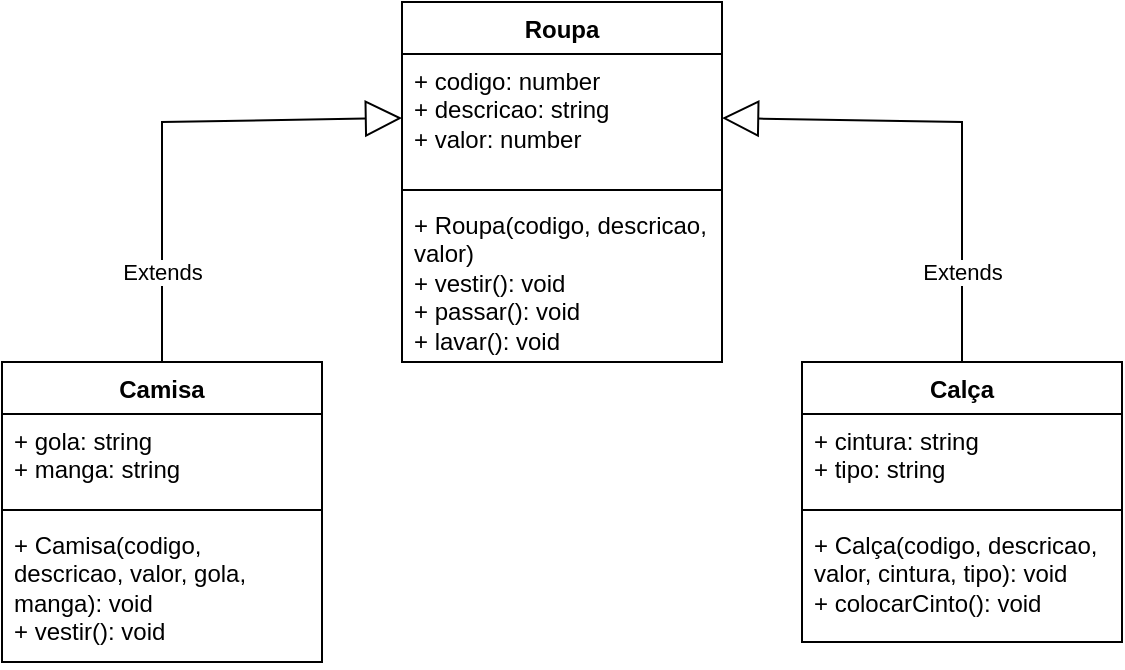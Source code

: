 <mxfile version="21.7.4" type="device">
  <diagram name="Página-1" id="RzRDHgn0XcCcVATZut-y">
    <mxGraphModel dx="766" dy="422" grid="1" gridSize="10" guides="1" tooltips="1" connect="1" arrows="1" fold="1" page="1" pageScale="1" pageWidth="827" pageHeight="1169" math="0" shadow="0">
      <root>
        <mxCell id="0" />
        <mxCell id="1" parent="0" />
        <mxCell id="IRUXyc8urlOtH_8Ua0tQ-1" value="Roupa" style="swimlane;fontStyle=1;align=center;verticalAlign=top;childLayout=stackLayout;horizontal=1;startSize=26;horizontalStack=0;resizeParent=1;resizeParentMax=0;resizeLast=0;collapsible=1;marginBottom=0;whiteSpace=wrap;html=1;" vertex="1" parent="1">
          <mxGeometry x="320" y="20" width="160" height="180" as="geometry" />
        </mxCell>
        <mxCell id="IRUXyc8urlOtH_8Ua0tQ-2" value="+ codigo: number&lt;br&gt;+ descricao: string&lt;br&gt;+ valor: number" style="text;strokeColor=none;fillColor=none;align=left;verticalAlign=top;spacingLeft=4;spacingRight=4;overflow=hidden;rotatable=0;points=[[0,0.5],[1,0.5]];portConstraint=eastwest;whiteSpace=wrap;html=1;" vertex="1" parent="IRUXyc8urlOtH_8Ua0tQ-1">
          <mxGeometry y="26" width="160" height="64" as="geometry" />
        </mxCell>
        <mxCell id="IRUXyc8urlOtH_8Ua0tQ-3" value="" style="line;strokeWidth=1;fillColor=none;align=left;verticalAlign=middle;spacingTop=-1;spacingLeft=3;spacingRight=3;rotatable=0;labelPosition=right;points=[];portConstraint=eastwest;strokeColor=inherit;" vertex="1" parent="IRUXyc8urlOtH_8Ua0tQ-1">
          <mxGeometry y="90" width="160" height="8" as="geometry" />
        </mxCell>
        <mxCell id="IRUXyc8urlOtH_8Ua0tQ-4" value="+ Roupa(codigo, descricao, valor)&lt;br&gt;+ vestir(): void&lt;br&gt;+ passar(): void&lt;br&gt;+ lavar(): void" style="text;strokeColor=none;fillColor=none;align=left;verticalAlign=top;spacingLeft=4;spacingRight=4;overflow=hidden;rotatable=0;points=[[0,0.5],[1,0.5]];portConstraint=eastwest;whiteSpace=wrap;html=1;" vertex="1" parent="IRUXyc8urlOtH_8Ua0tQ-1">
          <mxGeometry y="98" width="160" height="82" as="geometry" />
        </mxCell>
        <mxCell id="IRUXyc8urlOtH_8Ua0tQ-5" value="Camisa" style="swimlane;fontStyle=1;align=center;verticalAlign=top;childLayout=stackLayout;horizontal=1;startSize=26;horizontalStack=0;resizeParent=1;resizeParentMax=0;resizeLast=0;collapsible=1;marginBottom=0;whiteSpace=wrap;html=1;" vertex="1" parent="1">
          <mxGeometry x="120" y="200" width="160" height="150" as="geometry" />
        </mxCell>
        <mxCell id="IRUXyc8urlOtH_8Ua0tQ-6" value="+ gola: string&lt;br&gt;+ manga: string" style="text;strokeColor=none;fillColor=none;align=left;verticalAlign=top;spacingLeft=4;spacingRight=4;overflow=hidden;rotatable=0;points=[[0,0.5],[1,0.5]];portConstraint=eastwest;whiteSpace=wrap;html=1;" vertex="1" parent="IRUXyc8urlOtH_8Ua0tQ-5">
          <mxGeometry y="26" width="160" height="44" as="geometry" />
        </mxCell>
        <mxCell id="IRUXyc8urlOtH_8Ua0tQ-7" value="" style="line;strokeWidth=1;fillColor=none;align=left;verticalAlign=middle;spacingTop=-1;spacingLeft=3;spacingRight=3;rotatable=0;labelPosition=right;points=[];portConstraint=eastwest;strokeColor=inherit;" vertex="1" parent="IRUXyc8urlOtH_8Ua0tQ-5">
          <mxGeometry y="70" width="160" height="8" as="geometry" />
        </mxCell>
        <mxCell id="IRUXyc8urlOtH_8Ua0tQ-8" value="+ Camisa(codigo, descricao, valor, gola, manga): void&lt;br&gt;+ vestir(): void" style="text;strokeColor=none;fillColor=none;align=left;verticalAlign=top;spacingLeft=4;spacingRight=4;overflow=hidden;rotatable=0;points=[[0,0.5],[1,0.5]];portConstraint=eastwest;whiteSpace=wrap;html=1;" vertex="1" parent="IRUXyc8urlOtH_8Ua0tQ-5">
          <mxGeometry y="78" width="160" height="72" as="geometry" />
        </mxCell>
        <mxCell id="IRUXyc8urlOtH_8Ua0tQ-9" value="Calça" style="swimlane;fontStyle=1;align=center;verticalAlign=top;childLayout=stackLayout;horizontal=1;startSize=26;horizontalStack=0;resizeParent=1;resizeParentMax=0;resizeLast=0;collapsible=1;marginBottom=0;whiteSpace=wrap;html=1;" vertex="1" parent="1">
          <mxGeometry x="520" y="200" width="160" height="140" as="geometry" />
        </mxCell>
        <mxCell id="IRUXyc8urlOtH_8Ua0tQ-10" value="+ cintura: string&lt;br&gt;+ tipo: string" style="text;strokeColor=none;fillColor=none;align=left;verticalAlign=top;spacingLeft=4;spacingRight=4;overflow=hidden;rotatable=0;points=[[0,0.5],[1,0.5]];portConstraint=eastwest;whiteSpace=wrap;html=1;" vertex="1" parent="IRUXyc8urlOtH_8Ua0tQ-9">
          <mxGeometry y="26" width="160" height="44" as="geometry" />
        </mxCell>
        <mxCell id="IRUXyc8urlOtH_8Ua0tQ-11" value="" style="line;strokeWidth=1;fillColor=none;align=left;verticalAlign=middle;spacingTop=-1;spacingLeft=3;spacingRight=3;rotatable=0;labelPosition=right;points=[];portConstraint=eastwest;strokeColor=inherit;" vertex="1" parent="IRUXyc8urlOtH_8Ua0tQ-9">
          <mxGeometry y="70" width="160" height="8" as="geometry" />
        </mxCell>
        <mxCell id="IRUXyc8urlOtH_8Ua0tQ-12" value="+ Calça(codigo, descricao, valor,&amp;nbsp;cintura, tipo): void&lt;br&gt;+ colocarCinto(): void" style="text;strokeColor=none;fillColor=none;align=left;verticalAlign=top;spacingLeft=4;spacingRight=4;overflow=hidden;rotatable=0;points=[[0,0.5],[1,0.5]];portConstraint=eastwest;whiteSpace=wrap;html=1;" vertex="1" parent="IRUXyc8urlOtH_8Ua0tQ-9">
          <mxGeometry y="78" width="160" height="62" as="geometry" />
        </mxCell>
        <mxCell id="IRUXyc8urlOtH_8Ua0tQ-18" value="Extends" style="endArrow=block;endSize=16;endFill=0;html=1;rounded=0;entryX=0;entryY=0.5;entryDx=0;entryDy=0;exitX=0.5;exitY=0;exitDx=0;exitDy=0;" edge="1" parent="1" source="IRUXyc8urlOtH_8Ua0tQ-5" target="IRUXyc8urlOtH_8Ua0tQ-2">
          <mxGeometry x="-0.625" width="160" relative="1" as="geometry">
            <mxPoint x="30" y="160" as="sourcePoint" />
            <mxPoint x="190" y="160" as="targetPoint" />
            <Array as="points">
              <mxPoint x="200" y="80" />
            </Array>
            <mxPoint as="offset" />
          </mxGeometry>
        </mxCell>
        <mxCell id="IRUXyc8urlOtH_8Ua0tQ-19" value="Extends" style="endArrow=block;endSize=16;endFill=0;html=1;entryX=1;entryY=0.5;entryDx=0;entryDy=0;exitX=0.5;exitY=0;exitDx=0;exitDy=0;rounded=0;" edge="1" parent="1" source="IRUXyc8urlOtH_8Ua0tQ-9" target="IRUXyc8urlOtH_8Ua0tQ-2">
          <mxGeometry x="-0.625" width="160" relative="1" as="geometry">
            <mxPoint x="40" y="170" as="sourcePoint" />
            <mxPoint x="200" y="170" as="targetPoint" />
            <Array as="points">
              <mxPoint x="600" y="80" />
            </Array>
            <mxPoint as="offset" />
          </mxGeometry>
        </mxCell>
      </root>
    </mxGraphModel>
  </diagram>
</mxfile>
